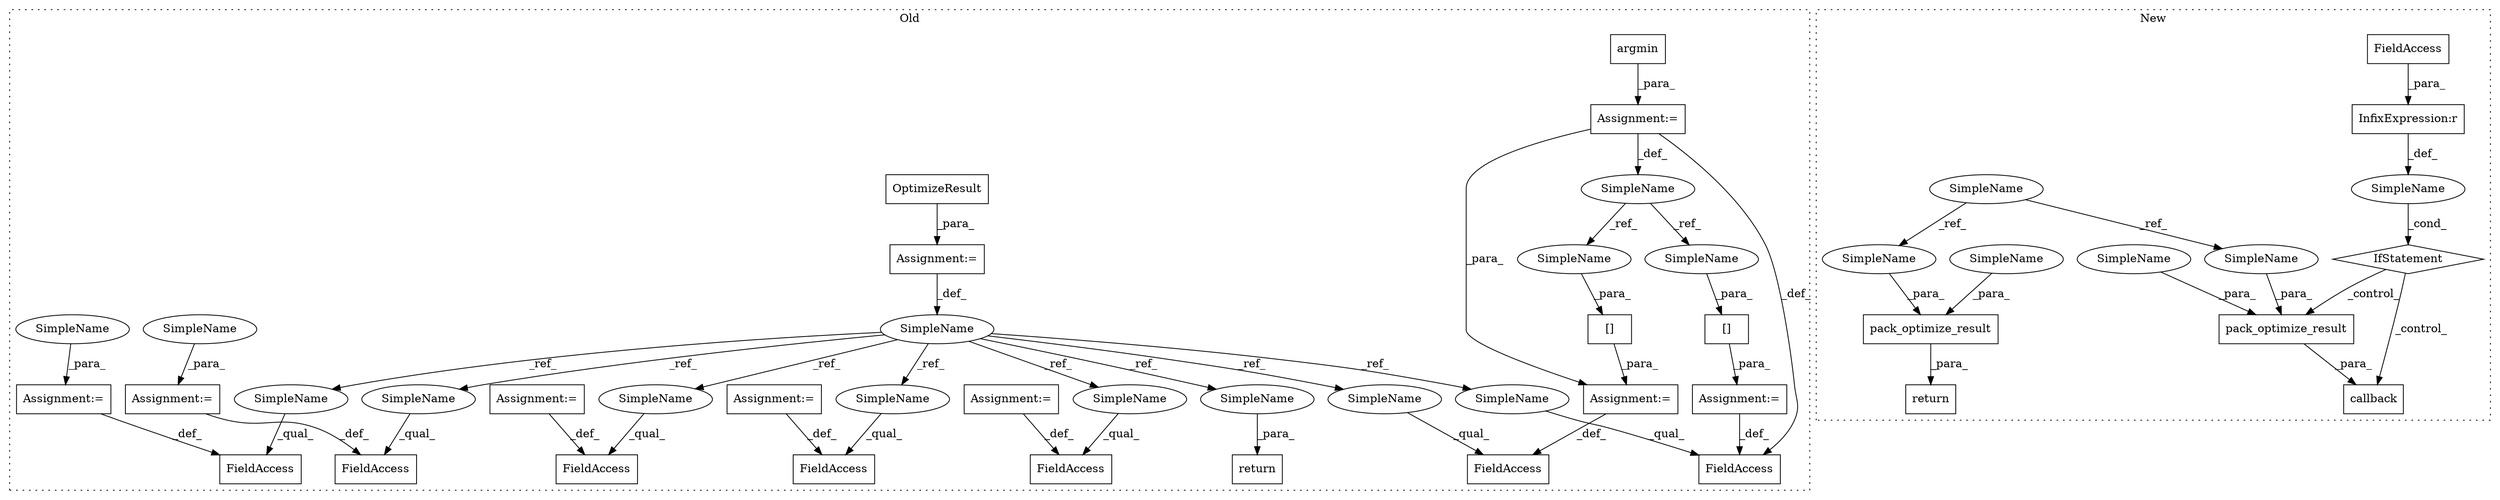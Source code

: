 digraph G {
subgraph cluster0 {
1 [label="argmin" a="32" s="6544,6553" l="7,1" shape="box"];
3 [label="Assignment:=" a="7" s="6565" l="1" shape="box"];
5 [label="Assignment:=" a="7" s="6537" l="1" shape="box"];
8 [label="[]" a="2" s="6588,6595" l="3,1" shape="box"];
9 [label="SimpleName" a="42" s="6533" l="4" shape="ellipse"];
10 [label="[]" a="2" s="6566,6573" l="3,1" shape="box"];
11 [label="FieldAccess" a="22" s="6560" l="5" shape="box"];
12 [label="OptimizeResult" a="32" s="6511" l="16" shape="box"];
13 [label="SimpleName" a="42" s="6507" l="3" shape="ellipse"];
14 [label="return" a="41" s="6748" l="7" shape="box"];
16 [label="FieldAccess" a="22" s="6580" l="7" shape="box"];
17 [label="FieldAccess" a="22" s="6680" l="9" shape="box"];
18 [label="FieldAccess" a="22" s="6637" l="11" shape="box"];
19 [label="FieldAccess" a="22" s="6602" l="13" shape="box"];
20 [label="FieldAccess" a="22" s="6701" l="16" shape="box"];
21 [label="FieldAccess" a="22" s="6727" l="9" shape="box"];
23 [label="Assignment:=" a="7" s="6587" l="1" shape="box"];
24 [label="Assignment:=" a="7" s="6510" l="1" shape="box"];
25 [label="Assignment:=" a="7" s="6689" l="1" shape="box"];
28 [label="Assignment:=" a="7" s="6717" l="1" shape="box"];
29 [label="Assignment:=" a="7" s="6736" l="1" shape="box"];
30 [label="Assignment:=" a="7" s="6615" l="1" shape="box"];
31 [label="Assignment:=" a="7" s="6648" l="1" shape="box"];
33 [label="SimpleName" a="42" s="6718" l="3" shape="ellipse"];
38 [label="SimpleName" a="42" s="6690" l="5" shape="ellipse"];
39 [label="SimpleName" a="42" s="6755" l="3" shape="ellipse"];
40 [label="SimpleName" a="42" s="6701" l="3" shape="ellipse"];
41 [label="SimpleName" a="42" s="6680" l="3" shape="ellipse"];
42 [label="SimpleName" a="42" s="6602" l="3" shape="ellipse"];
43 [label="SimpleName" a="42" s="6637" l="3" shape="ellipse"];
44 [label="SimpleName" a="42" s="6580" l="3" shape="ellipse"];
45 [label="SimpleName" a="42" s="6727" l="3" shape="ellipse"];
46 [label="SimpleName" a="42" s="6560" l="3" shape="ellipse"];
47 [label="SimpleName" a="42" s="6591" l="4" shape="ellipse"];
48 [label="SimpleName" a="42" s="6569" l="4" shape="ellipse"];
label = "Old";
style="dotted";
}
subgraph cluster1 {
2 [label="IfStatement" a="25" s="6781,6801" l="4,2" shape="diamond"];
4 [label="InfixExpression:r" a="27" s="6793" l="4" shape="box"];
6 [label="SimpleName" a="42" s="" l="" shape="ellipse"];
7 [label="pack_optimize_result" a="32" s="6822,6864" l="21,1" shape="box"];
15 [label="FieldAccess" a="22" s="6785" l="8" shape="box"];
22 [label="callback" a="32" s="6813,6865" l="9,1" shape="box"];
26 [label="SimpleName" a="42" s="1410" l="5" shape="ellipse"];
27 [label="pack_optimize_result" a="32" s="6893,6942" l="21,1" shape="box"];
32 [label="return" a="41" s="6886" l="7" shape="box"];
34 [label="SimpleName" a="42" s="6926" l="3" shape="ellipse"];
35 [label="SimpleName" a="42" s="6855" l="3" shape="ellipse"];
36 [label="SimpleName" a="42" s="6849" l="5" shape="ellipse"];
37 [label="SimpleName" a="42" s="6920" l="5" shape="ellipse"];
label = "New";
style="dotted";
}
1 -> 5 [label="_para_"];
2 -> 22 [label="_control_"];
2 -> 7 [label="_control_"];
3 -> 11 [label="_def_"];
4 -> 6 [label="_def_"];
5 -> 9 [label="_def_"];
5 -> 11 [label="_def_"];
5 -> 23 [label="_para_"];
6 -> 2 [label="_cond_"];
7 -> 22 [label="_para_"];
8 -> 23 [label="_para_"];
9 -> 47 [label="_ref_"];
9 -> 48 [label="_ref_"];
10 -> 3 [label="_para_"];
12 -> 24 [label="_para_"];
13 -> 41 [label="_ref_"];
13 -> 39 [label="_ref_"];
13 -> 40 [label="_ref_"];
13 -> 46 [label="_ref_"];
13 -> 43 [label="_ref_"];
13 -> 42 [label="_ref_"];
13 -> 45 [label="_ref_"];
13 -> 44 [label="_ref_"];
15 -> 4 [label="_para_"];
23 -> 16 [label="_def_"];
24 -> 13 [label="_def_"];
25 -> 17 [label="_def_"];
26 -> 37 [label="_ref_"];
26 -> 36 [label="_ref_"];
27 -> 32 [label="_para_"];
28 -> 20 [label="_def_"];
29 -> 21 [label="_def_"];
30 -> 19 [label="_def_"];
31 -> 18 [label="_def_"];
33 -> 28 [label="_para_"];
34 -> 27 [label="_para_"];
35 -> 7 [label="_para_"];
36 -> 7 [label="_para_"];
37 -> 27 [label="_para_"];
38 -> 25 [label="_para_"];
39 -> 14 [label="_para_"];
40 -> 20 [label="_qual_"];
41 -> 17 [label="_qual_"];
42 -> 19 [label="_qual_"];
43 -> 18 [label="_qual_"];
44 -> 16 [label="_qual_"];
45 -> 21 [label="_qual_"];
46 -> 11 [label="_qual_"];
47 -> 8 [label="_para_"];
48 -> 10 [label="_para_"];
}